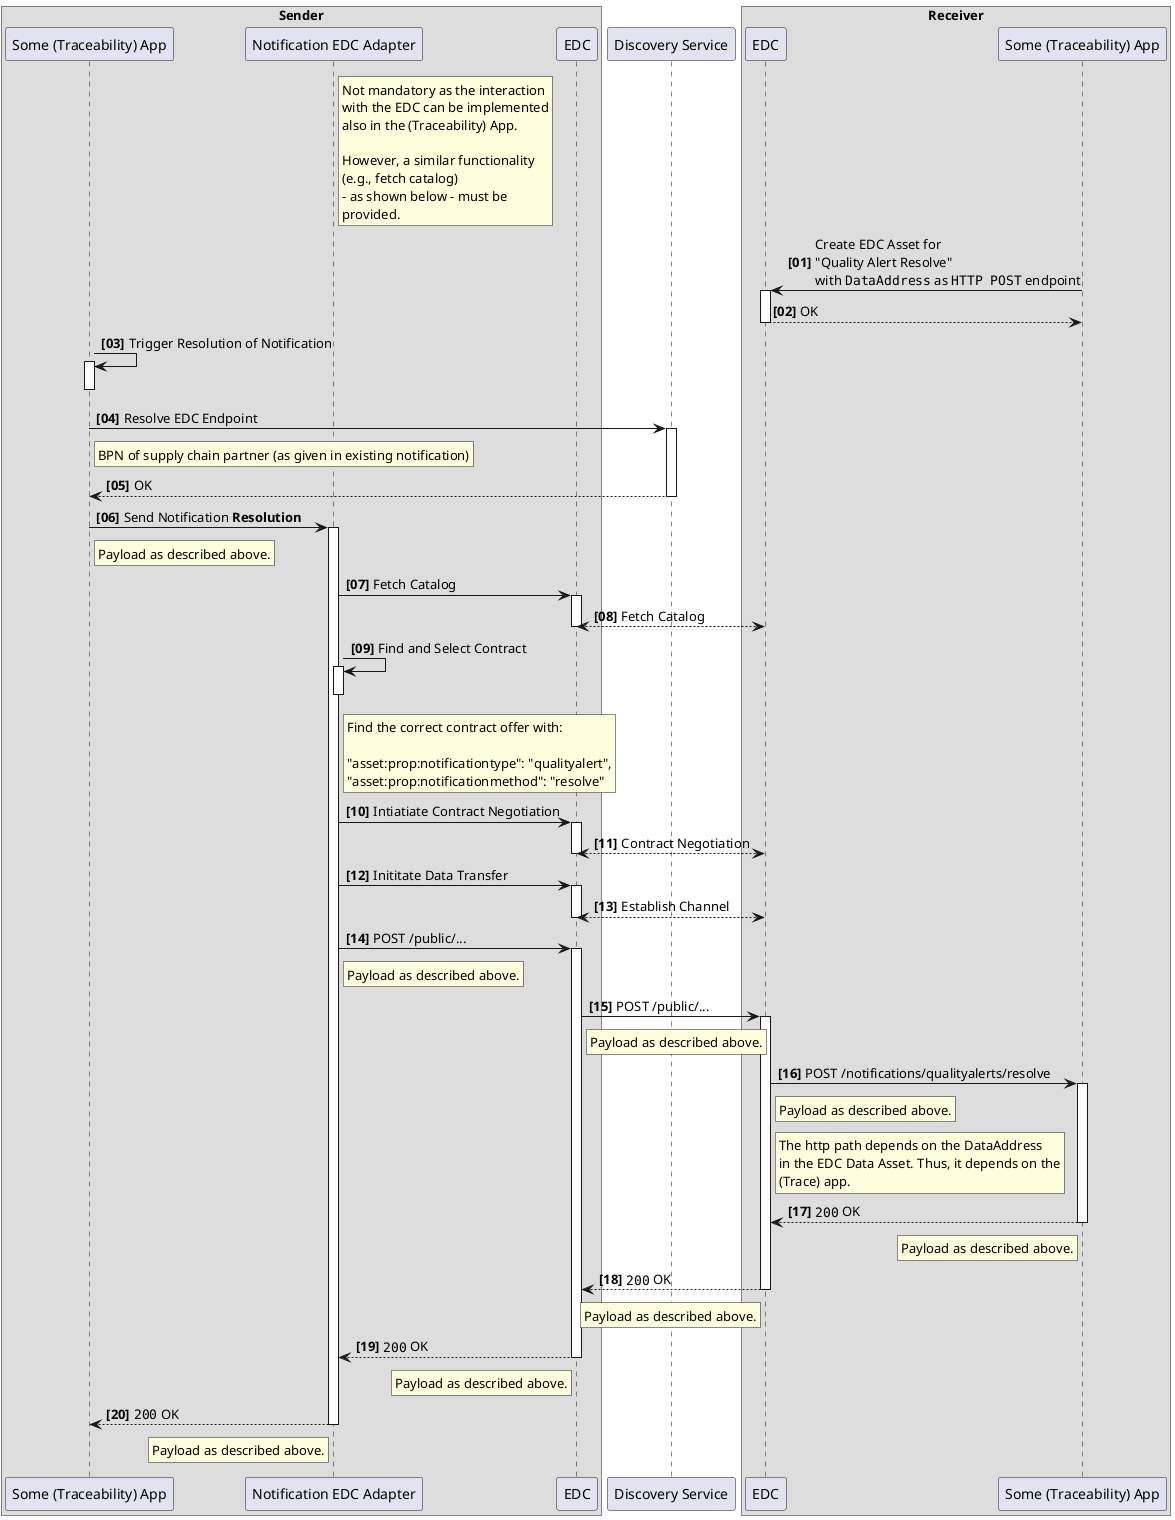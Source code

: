 @startuml

autonumber "<B>[00]"
autoactivate on

box "Sender"
participant "Some (Traceability) App" as TraceApp1 order 0
participant "Notification EDC Adapter" as NAdapter order 1
rnote right NAdapter
Not mandatory as the interaction
with the EDC can be implemented
also in the (Traceability) App.

However, a similar functionality
(e.g., fetch catalog)
- as shown below - must be
provided.
end rnote
participant "EDC" as SEDC order 2
end box
participant "Discovery Service" as SD order 3
box "Receiver"
participant "EDC" as REDC order 4
participant "Some (Traceability) App" as TraceApp2 order 5
end box

TraceApp2 -> REDC: Create EDC Asset for \n"Quality Alert Resolve"\nwith ""DataAddress"" as ""HTTP POST"" endpoint
return OK
TraceApp1 -> TraceApp1: Trigger Resolution of Notification
deactivate TraceApp1
TraceApp1 -> SD: Resolve EDC Endpoint
rnote right TraceApp1
BPN of supply chain partner (as given in existing notification)
end rnote
return OK
TraceApp1 -> NAdapter: Send Notification **Resolution**
rnote right TraceApp1
Payload as described above.
end rnote
NAdapter -> SEDC: Fetch Catalog
SEDC <-[dashed]-> REDC: Fetch Catalog
NAdapter -> NAdapter: Find and Select Contract
rnote right NAdapter
Find the correct contract offer with:

"asset:prop:notificationtype": "qualityalert",
"asset:prop:notificationmethod": "resolve"
end rnote
deactivate NAdapter
NAdapter -> SEDC: Intiatiate Contract Negotiation
SEDC <-[dashed]-> REDC: Contract Negotiation
NAdapter -> SEDC: Inititate Data Transfer
SEDC <-[dashed]-> REDC: Establish Channel
NAdapter -> SEDC: POST /public/...
rnote right NAdapter
Payload as described above.
end rnote
SEDC -> REDC: POST /public/...
rnote right SEDC
Payload as described above.
end rnote
REDC -> TraceApp2: POST /notifications/qualityalerts/resolve
rnote right REDC
Payload as described above.
end rnote
rnote right REDC
The http path depends on the DataAddress
in the EDC Data Asset. Thus, it depends on the
(Trace) app.
end rnote
TraceApp2 -[dashed]->REDC: ""200"" OK
rnote left TraceApp2
Payload as described above.
end rnote
REDC -[dashed]-> SEDC: ""200"" OK
rnote left REDC
Payload as described above.
end rnote
SEDC -[dashed]-> NAdapter: ""200"" OK
rnote left SEDC
Payload as described above.
end rnote
NAdapter -[dashed]-> TraceApp1: ""200"" OK
rnote left NAdapter
Payload as described above.
end rnote
@enduml